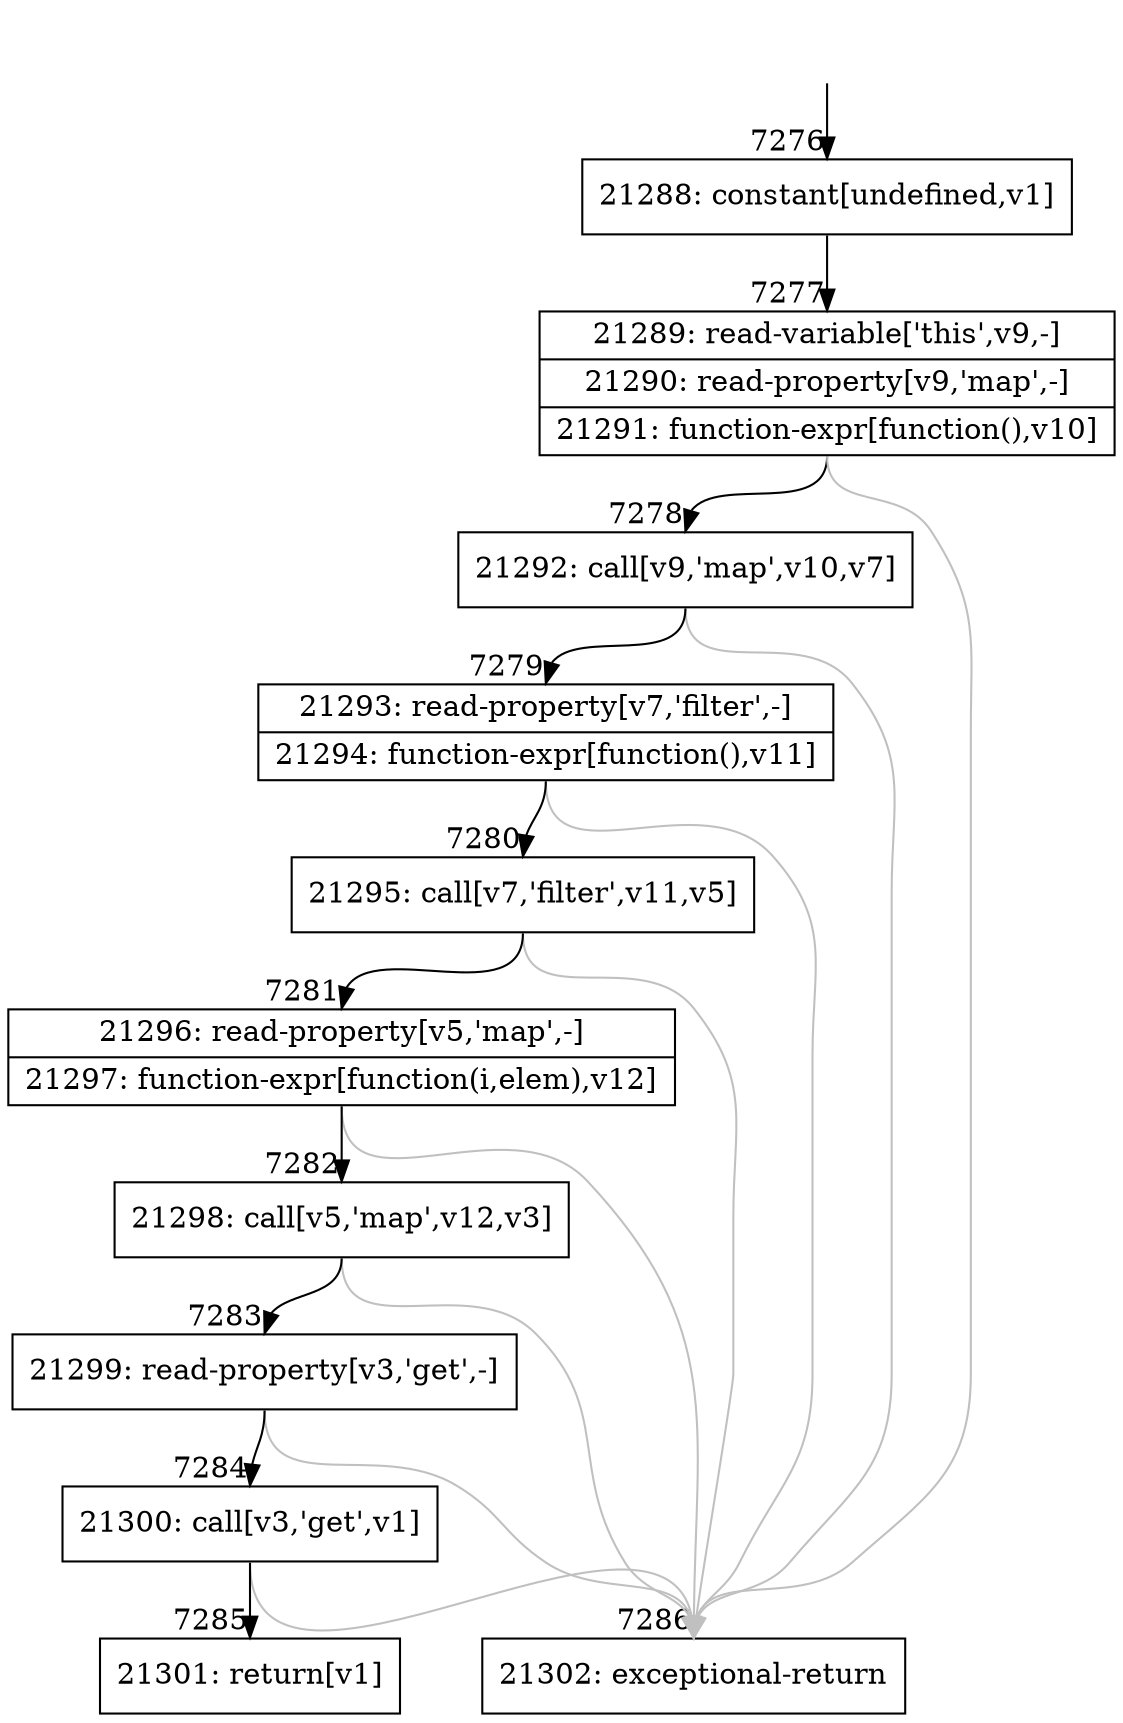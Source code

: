 digraph {
rankdir="TD"
BB_entry454[shape=none,label=""];
BB_entry454 -> BB7276 [tailport=s, headport=n, headlabel="    7276"]
BB7276 [shape=record label="{21288: constant[undefined,v1]}" ] 
BB7276 -> BB7277 [tailport=s, headport=n, headlabel="      7277"]
BB7277 [shape=record label="{21289: read-variable['this',v9,-]|21290: read-property[v9,'map',-]|21291: function-expr[function(),v10]}" ] 
BB7277 -> BB7278 [tailport=s, headport=n, headlabel="      7278"]
BB7277 -> BB7286 [tailport=s, headport=n, color=gray, headlabel="      7286"]
BB7278 [shape=record label="{21292: call[v9,'map',v10,v7]}" ] 
BB7278 -> BB7279 [tailport=s, headport=n, headlabel="      7279"]
BB7278 -> BB7286 [tailport=s, headport=n, color=gray]
BB7279 [shape=record label="{21293: read-property[v7,'filter',-]|21294: function-expr[function(),v11]}" ] 
BB7279 -> BB7280 [tailport=s, headport=n, headlabel="      7280"]
BB7279 -> BB7286 [tailport=s, headport=n, color=gray]
BB7280 [shape=record label="{21295: call[v7,'filter',v11,v5]}" ] 
BB7280 -> BB7281 [tailport=s, headport=n, headlabel="      7281"]
BB7280 -> BB7286 [tailport=s, headport=n, color=gray]
BB7281 [shape=record label="{21296: read-property[v5,'map',-]|21297: function-expr[function(i,elem),v12]}" ] 
BB7281 -> BB7282 [tailport=s, headport=n, headlabel="      7282"]
BB7281 -> BB7286 [tailport=s, headport=n, color=gray]
BB7282 [shape=record label="{21298: call[v5,'map',v12,v3]}" ] 
BB7282 -> BB7283 [tailport=s, headport=n, headlabel="      7283"]
BB7282 -> BB7286 [tailport=s, headport=n, color=gray]
BB7283 [shape=record label="{21299: read-property[v3,'get',-]}" ] 
BB7283 -> BB7284 [tailport=s, headport=n, headlabel="      7284"]
BB7283 -> BB7286 [tailport=s, headport=n, color=gray]
BB7284 [shape=record label="{21300: call[v3,'get',v1]}" ] 
BB7284 -> BB7285 [tailport=s, headport=n, headlabel="      7285"]
BB7284 -> BB7286 [tailport=s, headport=n, color=gray]
BB7285 [shape=record label="{21301: return[v1]}" ] 
BB7286 [shape=record label="{21302: exceptional-return}" ] 
}
